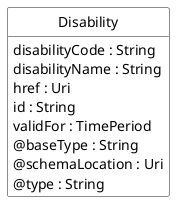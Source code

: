 @startuml
hide circle
hide methods
hide stereotype
show <<Enumeration>> stereotype
skinparam class {
   BackgroundColor<<Enumeration>> #E6F5F7
   BackgroundColor<<Ref>> #FFFFE0
   BackgroundColor<<Pivot>> #FFFFFFF
   BackgroundColor<<SimpleType>> #E2F0DA
   BackgroundColor #FCF2E3
}

class Disability <<Pivot>> {
    disabilityCode : String
    disabilityName : String
    href : Uri
    id : String
    validFor : TimePeriod
    @baseType : String
    @schemaLocation : Uri
    @type : String
}


@enduml